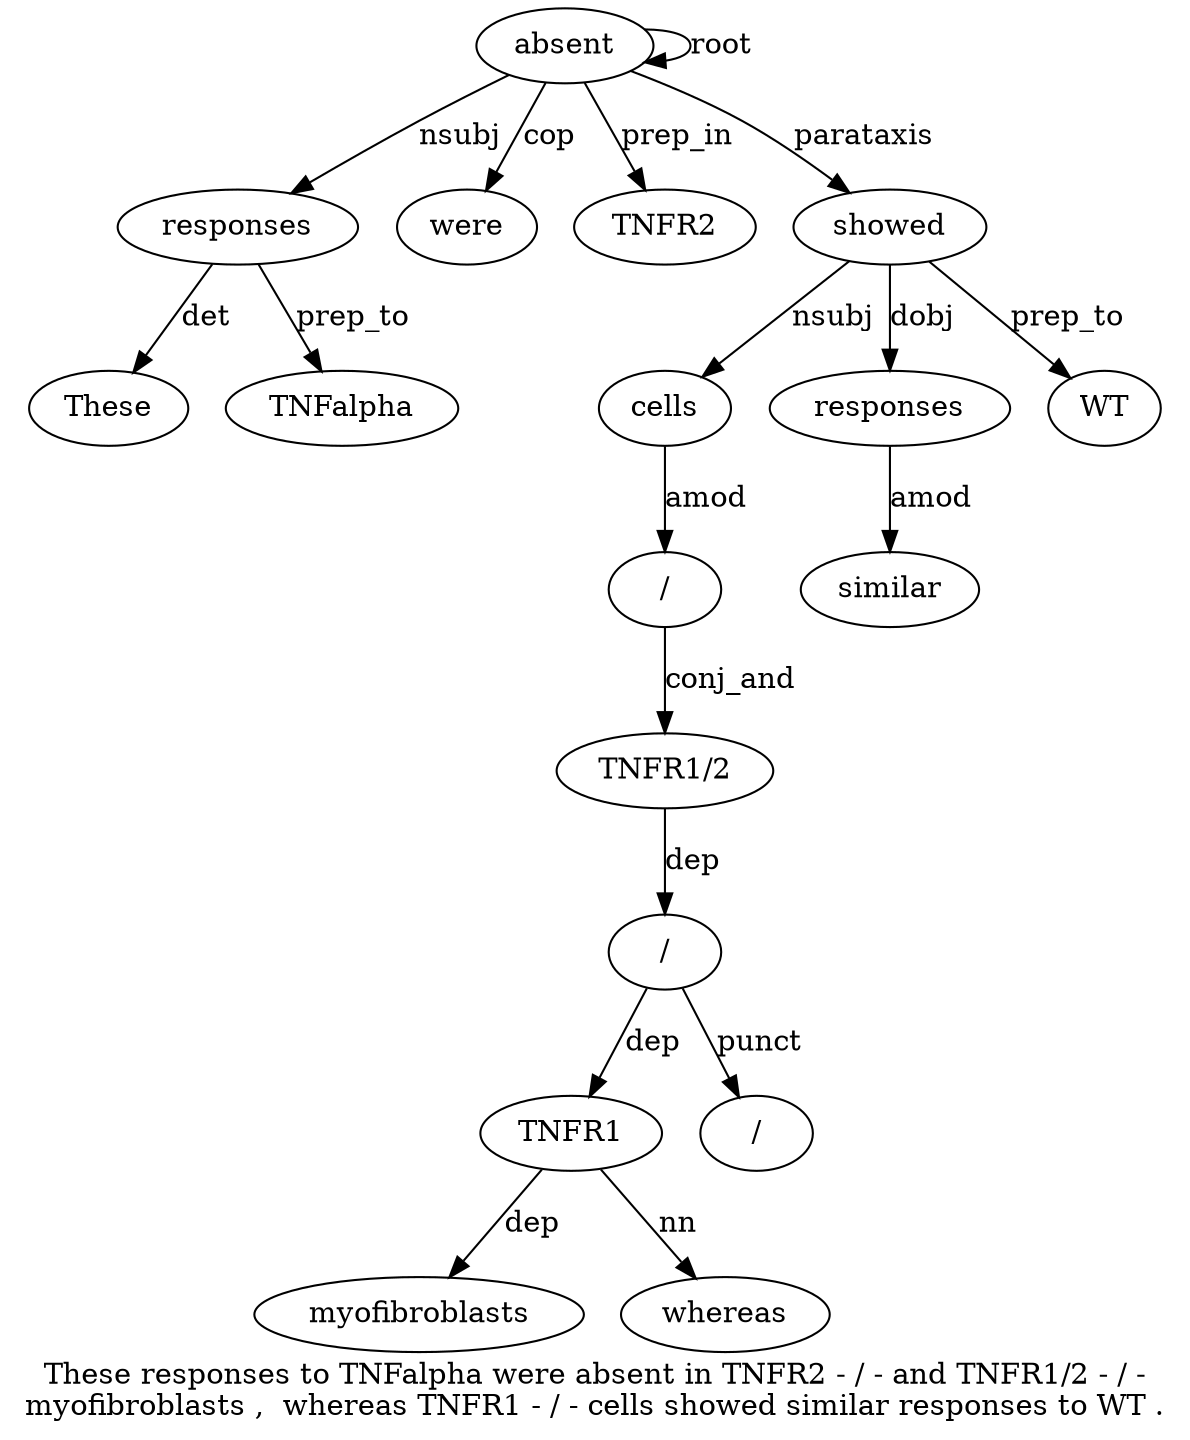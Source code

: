 digraph "These responses to TNFalpha were absent in TNFR2 - / - and TNFR1/2 - / - myofibroblasts ,  whereas TNFR1 - / - cells showed similar responses to WT ." {
label="These responses to TNFalpha were absent in TNFR2 - / - and TNFR1/2 - / -
myofibroblasts ,  whereas TNFR1 - / - cells showed similar responses to WT .";
responses2 [style=filled, fillcolor=white, label=responses];
These1 [style=filled, fillcolor=white, label=These];
responses2 -> These1  [label=det];
absent6 [style=filled, fillcolor=white, label=absent];
absent6 -> responses2  [label=nsubj];
TNFalpha4 [style=filled, fillcolor=white, label=TNFalpha];
responses2 -> TNFalpha4  [label=prep_to];
were5 [style=filled, fillcolor=white, label=were];
absent6 -> were5  [label=cop];
absent6 -> absent6  [label=root];
TNFR28 [style=filled, fillcolor=white, label=TNFR2];
absent6 -> TNFR28  [label=prep_in];
cells24 [style=filled, fillcolor=white, label=cells];
"/10" [style=filled, fillcolor=white, label="/"];
cells24 -> "/10"  [label=amod];
"TNFR1/213" [style=filled, fillcolor=white, label="TNFR1/2"];
"/10" -> "TNFR1/213"  [label=conj_and];
"/15" [style=filled, fillcolor=white, label="/"];
"TNFR1/213" -> "/15"  [label=dep];
TNFR120 [style=filled, fillcolor=white, label=TNFR1];
myofibroblasts17 [style=filled, fillcolor=white, label=myofibroblasts];
TNFR120 -> myofibroblasts17  [label=dep];
whereas19 [style=filled, fillcolor=white, label=whereas];
TNFR120 -> whereas19  [label=nn];
"/15" -> TNFR120  [label=dep];
"/22" [style=filled, fillcolor=white, label="/"];
"/15" -> "/22"  [label=punct];
showed25 [style=filled, fillcolor=white, label=showed];
showed25 -> cells24  [label=nsubj];
absent6 -> showed25  [label=parataxis];
responses27 [style=filled, fillcolor=white, label=responses];
similar26 [style=filled, fillcolor=white, label=similar];
responses27 -> similar26  [label=amod];
showed25 -> responses27  [label=dobj];
WT29 [style=filled, fillcolor=white, label=WT];
showed25 -> WT29  [label=prep_to];
}
